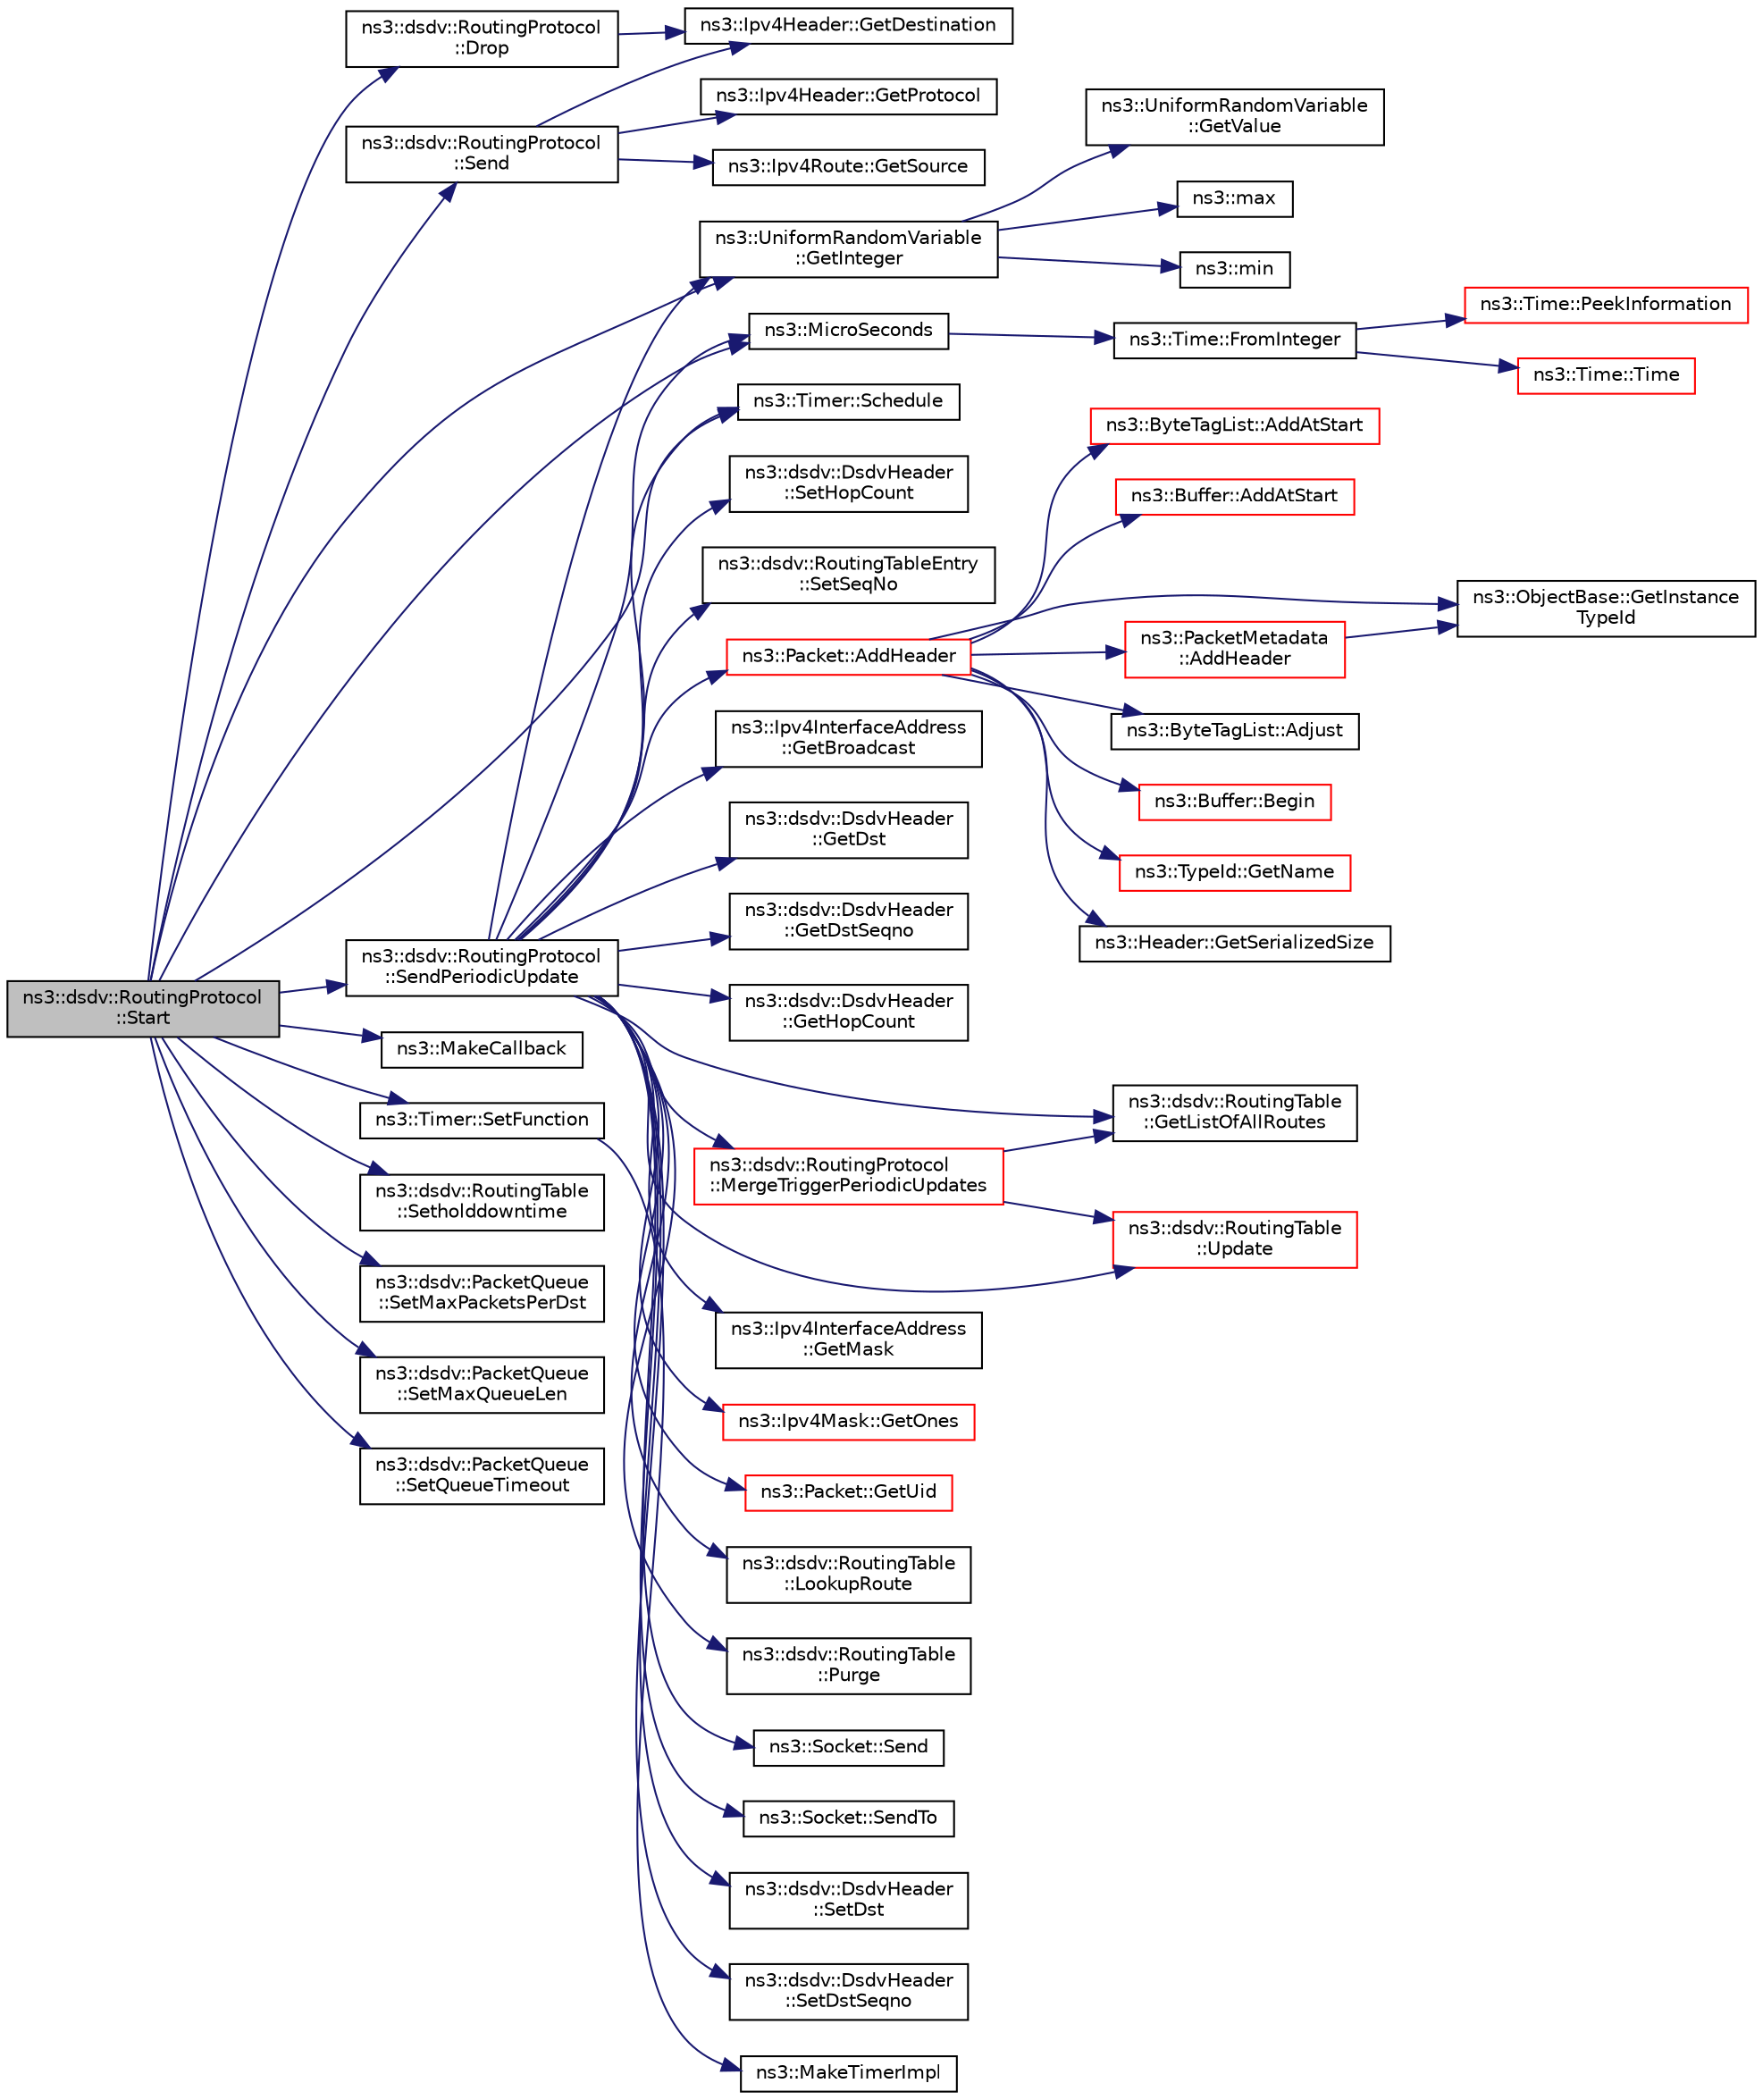 digraph "ns3::dsdv::RoutingProtocol::Start"
{
 // LATEX_PDF_SIZE
  edge [fontname="Helvetica",fontsize="10",labelfontname="Helvetica",labelfontsize="10"];
  node [fontname="Helvetica",fontsize="10",shape=record];
  rankdir="LR";
  Node1 [label="ns3::dsdv::RoutingProtocol\l::Start",height=0.2,width=0.4,color="black", fillcolor="grey75", style="filled", fontcolor="black",tooltip="Start protocol operation."];
  Node1 -> Node2 [color="midnightblue",fontsize="10",style="solid",fontname="Helvetica"];
  Node2 [label="ns3::dsdv::RoutingProtocol\l::Drop",height=0.2,width=0.4,color="black", fillcolor="white", style="filled",URL="$classns3_1_1dsdv_1_1_routing_protocol.html#ac761f05ae1c90cc3a4a7b9a6e540132e",tooltip="Notify that packet is dropped for some reason."];
  Node2 -> Node3 [color="midnightblue",fontsize="10",style="solid",fontname="Helvetica"];
  Node3 [label="ns3::Ipv4Header::GetDestination",height=0.2,width=0.4,color="black", fillcolor="white", style="filled",URL="$classns3_1_1_ipv4_header.html#a85daf48f0effc6bce6cb5c66bf4e1576",tooltip=" "];
  Node1 -> Node4 [color="midnightblue",fontsize="10",style="solid",fontname="Helvetica"];
  Node4 [label="ns3::UniformRandomVariable\l::GetInteger",height=0.2,width=0.4,color="black", fillcolor="white", style="filled",URL="$classns3_1_1_uniform_random_variable.html#ab7c7dedc88cb97e74418df2edc28a787",tooltip="Get the next random value, as an unsigned integer in the specified range ."];
  Node4 -> Node5 [color="midnightblue",fontsize="10",style="solid",fontname="Helvetica"];
  Node5 [label="ns3::UniformRandomVariable\l::GetValue",height=0.2,width=0.4,color="black", fillcolor="white", style="filled",URL="$classns3_1_1_uniform_random_variable.html#a94ee6d8ac3da40b14ac7cc64e75c55df",tooltip="Get the next random value as a double drawn from the distribution."];
  Node4 -> Node6 [color="midnightblue",fontsize="10",style="solid",fontname="Helvetica"];
  Node6 [label="ns3::max",height=0.2,width=0.4,color="black", fillcolor="white", style="filled",URL="$namespacens3.html#a548291fa9e4e7d6a57814dfcbbebce9b",tooltip=" "];
  Node4 -> Node7 [color="midnightblue",fontsize="10",style="solid",fontname="Helvetica"];
  Node7 [label="ns3::min",height=0.2,width=0.4,color="black", fillcolor="white", style="filled",URL="$namespacens3.html#a66840605409c3caeff0d2a728b68dc6d",tooltip=" "];
  Node1 -> Node8 [color="midnightblue",fontsize="10",style="solid",fontname="Helvetica"];
  Node8 [label="ns3::MakeCallback",height=0.2,width=0.4,color="black", fillcolor="white", style="filled",URL="$namespacens3.html#af1dde3c04374147fca0cfe3b0766d664",tooltip="Build Callbacks for class method members which take varying numbers of arguments and potentially retu..."];
  Node1 -> Node9 [color="midnightblue",fontsize="10",style="solid",fontname="Helvetica"];
  Node9 [label="ns3::MicroSeconds",height=0.2,width=0.4,color="black", fillcolor="white", style="filled",URL="$group__timecivil.html#ga17465a639c8d1464e76538afdd78a9f0",tooltip="Construct a Time in the indicated unit."];
  Node9 -> Node10 [color="midnightblue",fontsize="10",style="solid",fontname="Helvetica"];
  Node10 [label="ns3::Time::FromInteger",height=0.2,width=0.4,color="black", fillcolor="white", style="filled",URL="$classns3_1_1_time.html#a3e742c67b2764e75ff95f9b754d43fe9",tooltip="Create a Time equal to value in unit unit."];
  Node10 -> Node11 [color="midnightblue",fontsize="10",style="solid",fontname="Helvetica"];
  Node11 [label="ns3::Time::Time",height=0.2,width=0.4,color="red", fillcolor="white", style="filled",URL="$classns3_1_1_time.html#a8a39dc1b8cbbd7fe6d940e492d1b925e",tooltip="Default constructor, with value 0."];
  Node10 -> Node14 [color="midnightblue",fontsize="10",style="solid",fontname="Helvetica"];
  Node14 [label="ns3::Time::PeekInformation",height=0.2,width=0.4,color="red", fillcolor="white", style="filled",URL="$classns3_1_1_time.html#a0b023c55c20582aa7c1781aacf128034",tooltip="Get the Information record for timeUnit for the current Resolution."];
  Node1 -> Node19 [color="midnightblue",fontsize="10",style="solid",fontname="Helvetica"];
  Node19 [label="ns3::Timer::Schedule",height=0.2,width=0.4,color="black", fillcolor="white", style="filled",URL="$classns3_1_1_timer.html#ac3345d696887578f518b19f359f7f94b",tooltip="Schedule a new event using the currently-configured delay, function, and arguments."];
  Node1 -> Node20 [color="midnightblue",fontsize="10",style="solid",fontname="Helvetica"];
  Node20 [label="ns3::dsdv::RoutingProtocol\l::Send",height=0.2,width=0.4,color="black", fillcolor="white", style="filled",URL="$classns3_1_1dsdv_1_1_routing_protocol.html#a7b4ba195edb9521642be588fb4f0576e",tooltip="Send packet."];
  Node20 -> Node3 [color="midnightblue",fontsize="10",style="solid",fontname="Helvetica"];
  Node20 -> Node21 [color="midnightblue",fontsize="10",style="solid",fontname="Helvetica"];
  Node21 [label="ns3::Ipv4Header::GetProtocol",height=0.2,width=0.4,color="black", fillcolor="white", style="filled",URL="$classns3_1_1_ipv4_header.html#aaf3abd54e2860340d02ca53516ea3b96",tooltip=" "];
  Node20 -> Node22 [color="midnightblue",fontsize="10",style="solid",fontname="Helvetica"];
  Node22 [label="ns3::Ipv4Route::GetSource",height=0.2,width=0.4,color="black", fillcolor="white", style="filled",URL="$classns3_1_1_ipv4_route.html#a27a01c8d6ad6d36e55062bb619cdf516",tooltip=" "];
  Node1 -> Node23 [color="midnightblue",fontsize="10",style="solid",fontname="Helvetica"];
  Node23 [label="ns3::dsdv::RoutingProtocol\l::SendPeriodicUpdate",height=0.2,width=0.4,color="black", fillcolor="white", style="filled",URL="$classns3_1_1dsdv_1_1_routing_protocol.html#a370e3ca262a505ec0fd30456f82b2aed",tooltip="Broadcasts the entire routing table for every PeriodicUpdateInterval."];
  Node23 -> Node24 [color="midnightblue",fontsize="10",style="solid",fontname="Helvetica"];
  Node24 [label="ns3::Packet::AddHeader",height=0.2,width=0.4,color="red", fillcolor="white", style="filled",URL="$classns3_1_1_packet.html#a465108c595a0bc592095cbcab1832ed8",tooltip="Add header to this packet."];
  Node24 -> Node25 [color="midnightblue",fontsize="10",style="solid",fontname="Helvetica"];
  Node25 [label="ns3::ByteTagList::AddAtStart",height=0.2,width=0.4,color="red", fillcolor="white", style="filled",URL="$classns3_1_1_byte_tag_list.html#acb4563fbe4299c55af41ba7a166b71d5",tooltip="Make sure that all offsets are bigger than prependOffset which represents the location where new byte..."];
  Node24 -> Node31 [color="midnightblue",fontsize="10",style="solid",fontname="Helvetica"];
  Node31 [label="ns3::Buffer::AddAtStart",height=0.2,width=0.4,color="red", fillcolor="white", style="filled",URL="$classns3_1_1_buffer.html#a8abd8164c3671d3dadc98fc66fade7b1",tooltip=" "];
  Node24 -> Node41 [color="midnightblue",fontsize="10",style="solid",fontname="Helvetica"];
  Node41 [label="ns3::PacketMetadata\l::AddHeader",height=0.2,width=0.4,color="red", fillcolor="white", style="filled",URL="$classns3_1_1_packet_metadata.html#abdce736c4c5f647242f0808c0d2f9249",tooltip="Add an header."];
  Node41 -> Node54 [color="midnightblue",fontsize="10",style="solid",fontname="Helvetica"];
  Node54 [label="ns3::ObjectBase::GetInstance\lTypeId",height=0.2,width=0.4,color="black", fillcolor="white", style="filled",URL="$classns3_1_1_object_base.html#abe5b43a6f5b99a92a4c3122db31f06fb",tooltip="Get the most derived TypeId for this Object."];
  Node24 -> Node61 [color="midnightblue",fontsize="10",style="solid",fontname="Helvetica"];
  Node61 [label="ns3::ByteTagList::Adjust",height=0.2,width=0.4,color="black", fillcolor="white", style="filled",URL="$classns3_1_1_byte_tag_list.html#a1fec06d7e6daaf8039cf2a148e4090f2",tooltip="Adjust the offsets stored internally by the adjustment delta."];
  Node24 -> Node62 [color="midnightblue",fontsize="10",style="solid",fontname="Helvetica"];
  Node62 [label="ns3::Buffer::Begin",height=0.2,width=0.4,color="red", fillcolor="white", style="filled",URL="$classns3_1_1_buffer.html#acb977a0179de9abe4e295ce22023b4ca",tooltip=" "];
  Node24 -> Node54 [color="midnightblue",fontsize="10",style="solid",fontname="Helvetica"];
  Node24 -> Node63 [color="midnightblue",fontsize="10",style="solid",fontname="Helvetica"];
  Node63 [label="ns3::TypeId::GetName",height=0.2,width=0.4,color="red", fillcolor="white", style="filled",URL="$classns3_1_1_type_id.html#abc4965475a579c2afdc668d7a7d58374",tooltip="Get the name."];
  Node24 -> Node67 [color="midnightblue",fontsize="10",style="solid",fontname="Helvetica"];
  Node67 [label="ns3::Header::GetSerializedSize",height=0.2,width=0.4,color="black", fillcolor="white", style="filled",URL="$classns3_1_1_header.html#a6ef0497eabc1b1fb0ad42738eb73f934",tooltip=" "];
  Node23 -> Node69 [color="midnightblue",fontsize="10",style="solid",fontname="Helvetica"];
  Node69 [label="ns3::Ipv4InterfaceAddress\l::GetBroadcast",height=0.2,width=0.4,color="black", fillcolor="white", style="filled",URL="$classns3_1_1_ipv4_interface_address.html#a0e5cce17152b2da10066c238e2212a3f",tooltip="Get the broadcast address."];
  Node23 -> Node70 [color="midnightblue",fontsize="10",style="solid",fontname="Helvetica"];
  Node70 [label="ns3::dsdv::DsdvHeader\l::GetDst",height=0.2,width=0.4,color="black", fillcolor="white", style="filled",URL="$classns3_1_1dsdv_1_1_dsdv_header.html#a2ac6bfce72f558bb427c2375279474ea",tooltip="Get destination address."];
  Node23 -> Node71 [color="midnightblue",fontsize="10",style="solid",fontname="Helvetica"];
  Node71 [label="ns3::dsdv::DsdvHeader\l::GetDstSeqno",height=0.2,width=0.4,color="black", fillcolor="white", style="filled",URL="$classns3_1_1dsdv_1_1_dsdv_header.html#a6f77399805540e36248d189300b2f927",tooltip="Get destination sequence number."];
  Node23 -> Node72 [color="midnightblue",fontsize="10",style="solid",fontname="Helvetica"];
  Node72 [label="ns3::dsdv::DsdvHeader\l::GetHopCount",height=0.2,width=0.4,color="black", fillcolor="white", style="filled",URL="$classns3_1_1dsdv_1_1_dsdv_header.html#a57aea77cc55cdf1147eb57c7fb598959",tooltip="Get hop count."];
  Node23 -> Node4 [color="midnightblue",fontsize="10",style="solid",fontname="Helvetica"];
  Node23 -> Node73 [color="midnightblue",fontsize="10",style="solid",fontname="Helvetica"];
  Node73 [label="ns3::dsdv::RoutingTable\l::GetListOfAllRoutes",height=0.2,width=0.4,color="black", fillcolor="white", style="filled",URL="$classns3_1_1dsdv_1_1_routing_table.html#af980697df819d8a00ee8782c705e3dac",tooltip="Lookup list of all addresses in the routing table."];
  Node23 -> Node74 [color="midnightblue",fontsize="10",style="solid",fontname="Helvetica"];
  Node74 [label="ns3::Ipv4InterfaceAddress\l::GetMask",height=0.2,width=0.4,color="black", fillcolor="white", style="filled",URL="$classns3_1_1_ipv4_interface_address.html#a5bbf2672568c72ebbb543f38c59dd29c",tooltip="Get the network mask."];
  Node23 -> Node75 [color="midnightblue",fontsize="10",style="solid",fontname="Helvetica"];
  Node75 [label="ns3::Ipv4Mask::GetOnes",height=0.2,width=0.4,color="red", fillcolor="white", style="filled",URL="$classns3_1_1_ipv4_mask.html#af712cbdf28c039025d4aa45fa7e243dd",tooltip=" "];
  Node23 -> Node77 [color="midnightblue",fontsize="10",style="solid",fontname="Helvetica"];
  Node77 [label="ns3::Packet::GetUid",height=0.2,width=0.4,color="red", fillcolor="white", style="filled",URL="$classns3_1_1_packet.html#ab9f0b7e9cf21b7271eda0094e6ff2792",tooltip="Returns the packet's Uid."];
  Node23 -> Node79 [color="midnightblue",fontsize="10",style="solid",fontname="Helvetica"];
  Node79 [label="ns3::dsdv::RoutingTable\l::LookupRoute",height=0.2,width=0.4,color="black", fillcolor="white", style="filled",URL="$classns3_1_1dsdv_1_1_routing_table.html#a0bfb9dc677f02bd740973865e38df763",tooltip="Lookup routing table entry with destination address dst."];
  Node23 -> Node80 [color="midnightblue",fontsize="10",style="solid",fontname="Helvetica"];
  Node80 [label="ns3::dsdv::RoutingProtocol\l::MergeTriggerPeriodicUpdates",height=0.2,width=0.4,color="red", fillcolor="white", style="filled",URL="$classns3_1_1dsdv_1_1_routing_protocol.html#afcf1903d16fb9d303805fbe07986bb06",tooltip="Merge periodic updates."];
  Node80 -> Node73 [color="midnightblue",fontsize="10",style="solid",fontname="Helvetica"];
  Node80 -> Node138 [color="midnightblue",fontsize="10",style="solid",fontname="Helvetica"];
  Node138 [label="ns3::dsdv::RoutingTable\l::Update",height=0.2,width=0.4,color="red", fillcolor="white", style="filled",URL="$classns3_1_1dsdv_1_1_routing_table.html#a651762730975f809c720313b1332cb99",tooltip="Updating the routing Table with routing table entry rt."];
  Node23 -> Node9 [color="midnightblue",fontsize="10",style="solid",fontname="Helvetica"];
  Node23 -> Node139 [color="midnightblue",fontsize="10",style="solid",fontname="Helvetica"];
  Node139 [label="ns3::dsdv::RoutingTable\l::Purge",height=0.2,width=0.4,color="black", fillcolor="white", style="filled",URL="$classns3_1_1dsdv_1_1_routing_table.html#ad4e2b213772381511453c5ec8c968e68",tooltip="Delete all outdated entries if Lifetime is expired."];
  Node23 -> Node19 [color="midnightblue",fontsize="10",style="solid",fontname="Helvetica"];
  Node23 -> Node140 [color="midnightblue",fontsize="10",style="solid",fontname="Helvetica"];
  Node140 [label="ns3::Socket::Send",height=0.2,width=0.4,color="black", fillcolor="white", style="filled",URL="$classns3_1_1_socket.html#a036901c8f485fe5b6eab93b7f2ec289d",tooltip="Send data (or dummy data) to the remote host."];
  Node23 -> Node141 [color="midnightblue",fontsize="10",style="solid",fontname="Helvetica"];
  Node141 [label="ns3::Socket::SendTo",height=0.2,width=0.4,color="black", fillcolor="white", style="filled",URL="$classns3_1_1_socket.html#af898fce6a58e0dbba23c1c6de1d4220e",tooltip="Send data to a specified peer."];
  Node23 -> Node142 [color="midnightblue",fontsize="10",style="solid",fontname="Helvetica"];
  Node142 [label="ns3::dsdv::DsdvHeader\l::SetDst",height=0.2,width=0.4,color="black", fillcolor="white", style="filled",URL="$classns3_1_1dsdv_1_1_dsdv_header.html#a9b3daa1198d56f18b726e588172ed15f",tooltip="Set destination address."];
  Node23 -> Node143 [color="midnightblue",fontsize="10",style="solid",fontname="Helvetica"];
  Node143 [label="ns3::dsdv::DsdvHeader\l::SetDstSeqno",height=0.2,width=0.4,color="black", fillcolor="white", style="filled",URL="$classns3_1_1dsdv_1_1_dsdv_header.html#a4ecf1fa5470fffe81c0195f9b9035b65",tooltip="Set destination sequence number."];
  Node23 -> Node144 [color="midnightblue",fontsize="10",style="solid",fontname="Helvetica"];
  Node144 [label="ns3::dsdv::DsdvHeader\l::SetHopCount",height=0.2,width=0.4,color="black", fillcolor="white", style="filled",URL="$classns3_1_1dsdv_1_1_dsdv_header.html#ada53aa7a633210373629dfba2a484456",tooltip="Set hop count."];
  Node23 -> Node145 [color="midnightblue",fontsize="10",style="solid",fontname="Helvetica"];
  Node145 [label="ns3::dsdv::RoutingTableEntry\l::SetSeqNo",height=0.2,width=0.4,color="black", fillcolor="white", style="filled",URL="$classns3_1_1dsdv_1_1_routing_table_entry.html#af43b90a91dd7167d1b20e775cc0a833f",tooltip="Set sequence number."];
  Node23 -> Node138 [color="midnightblue",fontsize="10",style="solid",fontname="Helvetica"];
  Node1 -> Node146 [color="midnightblue",fontsize="10",style="solid",fontname="Helvetica"];
  Node146 [label="ns3::Timer::SetFunction",height=0.2,width=0.4,color="black", fillcolor="white", style="filled",URL="$classns3_1_1_timer.html#a044b29030c9de99298d51ac0ccfc104c",tooltip=" "];
  Node146 -> Node147 [color="midnightblue",fontsize="10",style="solid",fontname="Helvetica"];
  Node147 [label="ns3::MakeTimerImpl",height=0.2,width=0.4,color="black", fillcolor="white", style="filled",URL="$group__timerimpl.html#ga748e39fd757c246f91d3488175ec12b5",tooltip="Make a TimerImpl from a function pointer taking varying numbers of arguments."];
  Node1 -> Node148 [color="midnightblue",fontsize="10",style="solid",fontname="Helvetica"];
  Node148 [label="ns3::dsdv::RoutingTable\l::Setholddowntime",height=0.2,width=0.4,color="black", fillcolor="white", style="filled",URL="$classns3_1_1dsdv_1_1_routing_table.html#a5243e09b9ec6fe4e5fc8f9f362830a46",tooltip="Set hold down time (time until an invalid route may be deleted)"];
  Node1 -> Node149 [color="midnightblue",fontsize="10",style="solid",fontname="Helvetica"];
  Node149 [label="ns3::dsdv::PacketQueue\l::SetMaxPacketsPerDst",height=0.2,width=0.4,color="black", fillcolor="white", style="filled",URL="$classns3_1_1dsdv_1_1_packet_queue.html#a431b04e4c8babfd1b87b4a522ec4df52",tooltip="Set maximum packets per destination."];
  Node1 -> Node150 [color="midnightblue",fontsize="10",style="solid",fontname="Helvetica"];
  Node150 [label="ns3::dsdv::PacketQueue\l::SetMaxQueueLen",height=0.2,width=0.4,color="black", fillcolor="white", style="filled",URL="$classns3_1_1dsdv_1_1_packet_queue.html#ae85d6e3fc35f328c409e36085bd00a89",tooltip="Set maximum queue length."];
  Node1 -> Node151 [color="midnightblue",fontsize="10",style="solid",fontname="Helvetica"];
  Node151 [label="ns3::dsdv::PacketQueue\l::SetQueueTimeout",height=0.2,width=0.4,color="black", fillcolor="white", style="filled",URL="$classns3_1_1dsdv_1_1_packet_queue.html#a3810ab4e1688dc7ea8fe09675b1fd603",tooltip="Set queue timeout."];
}
